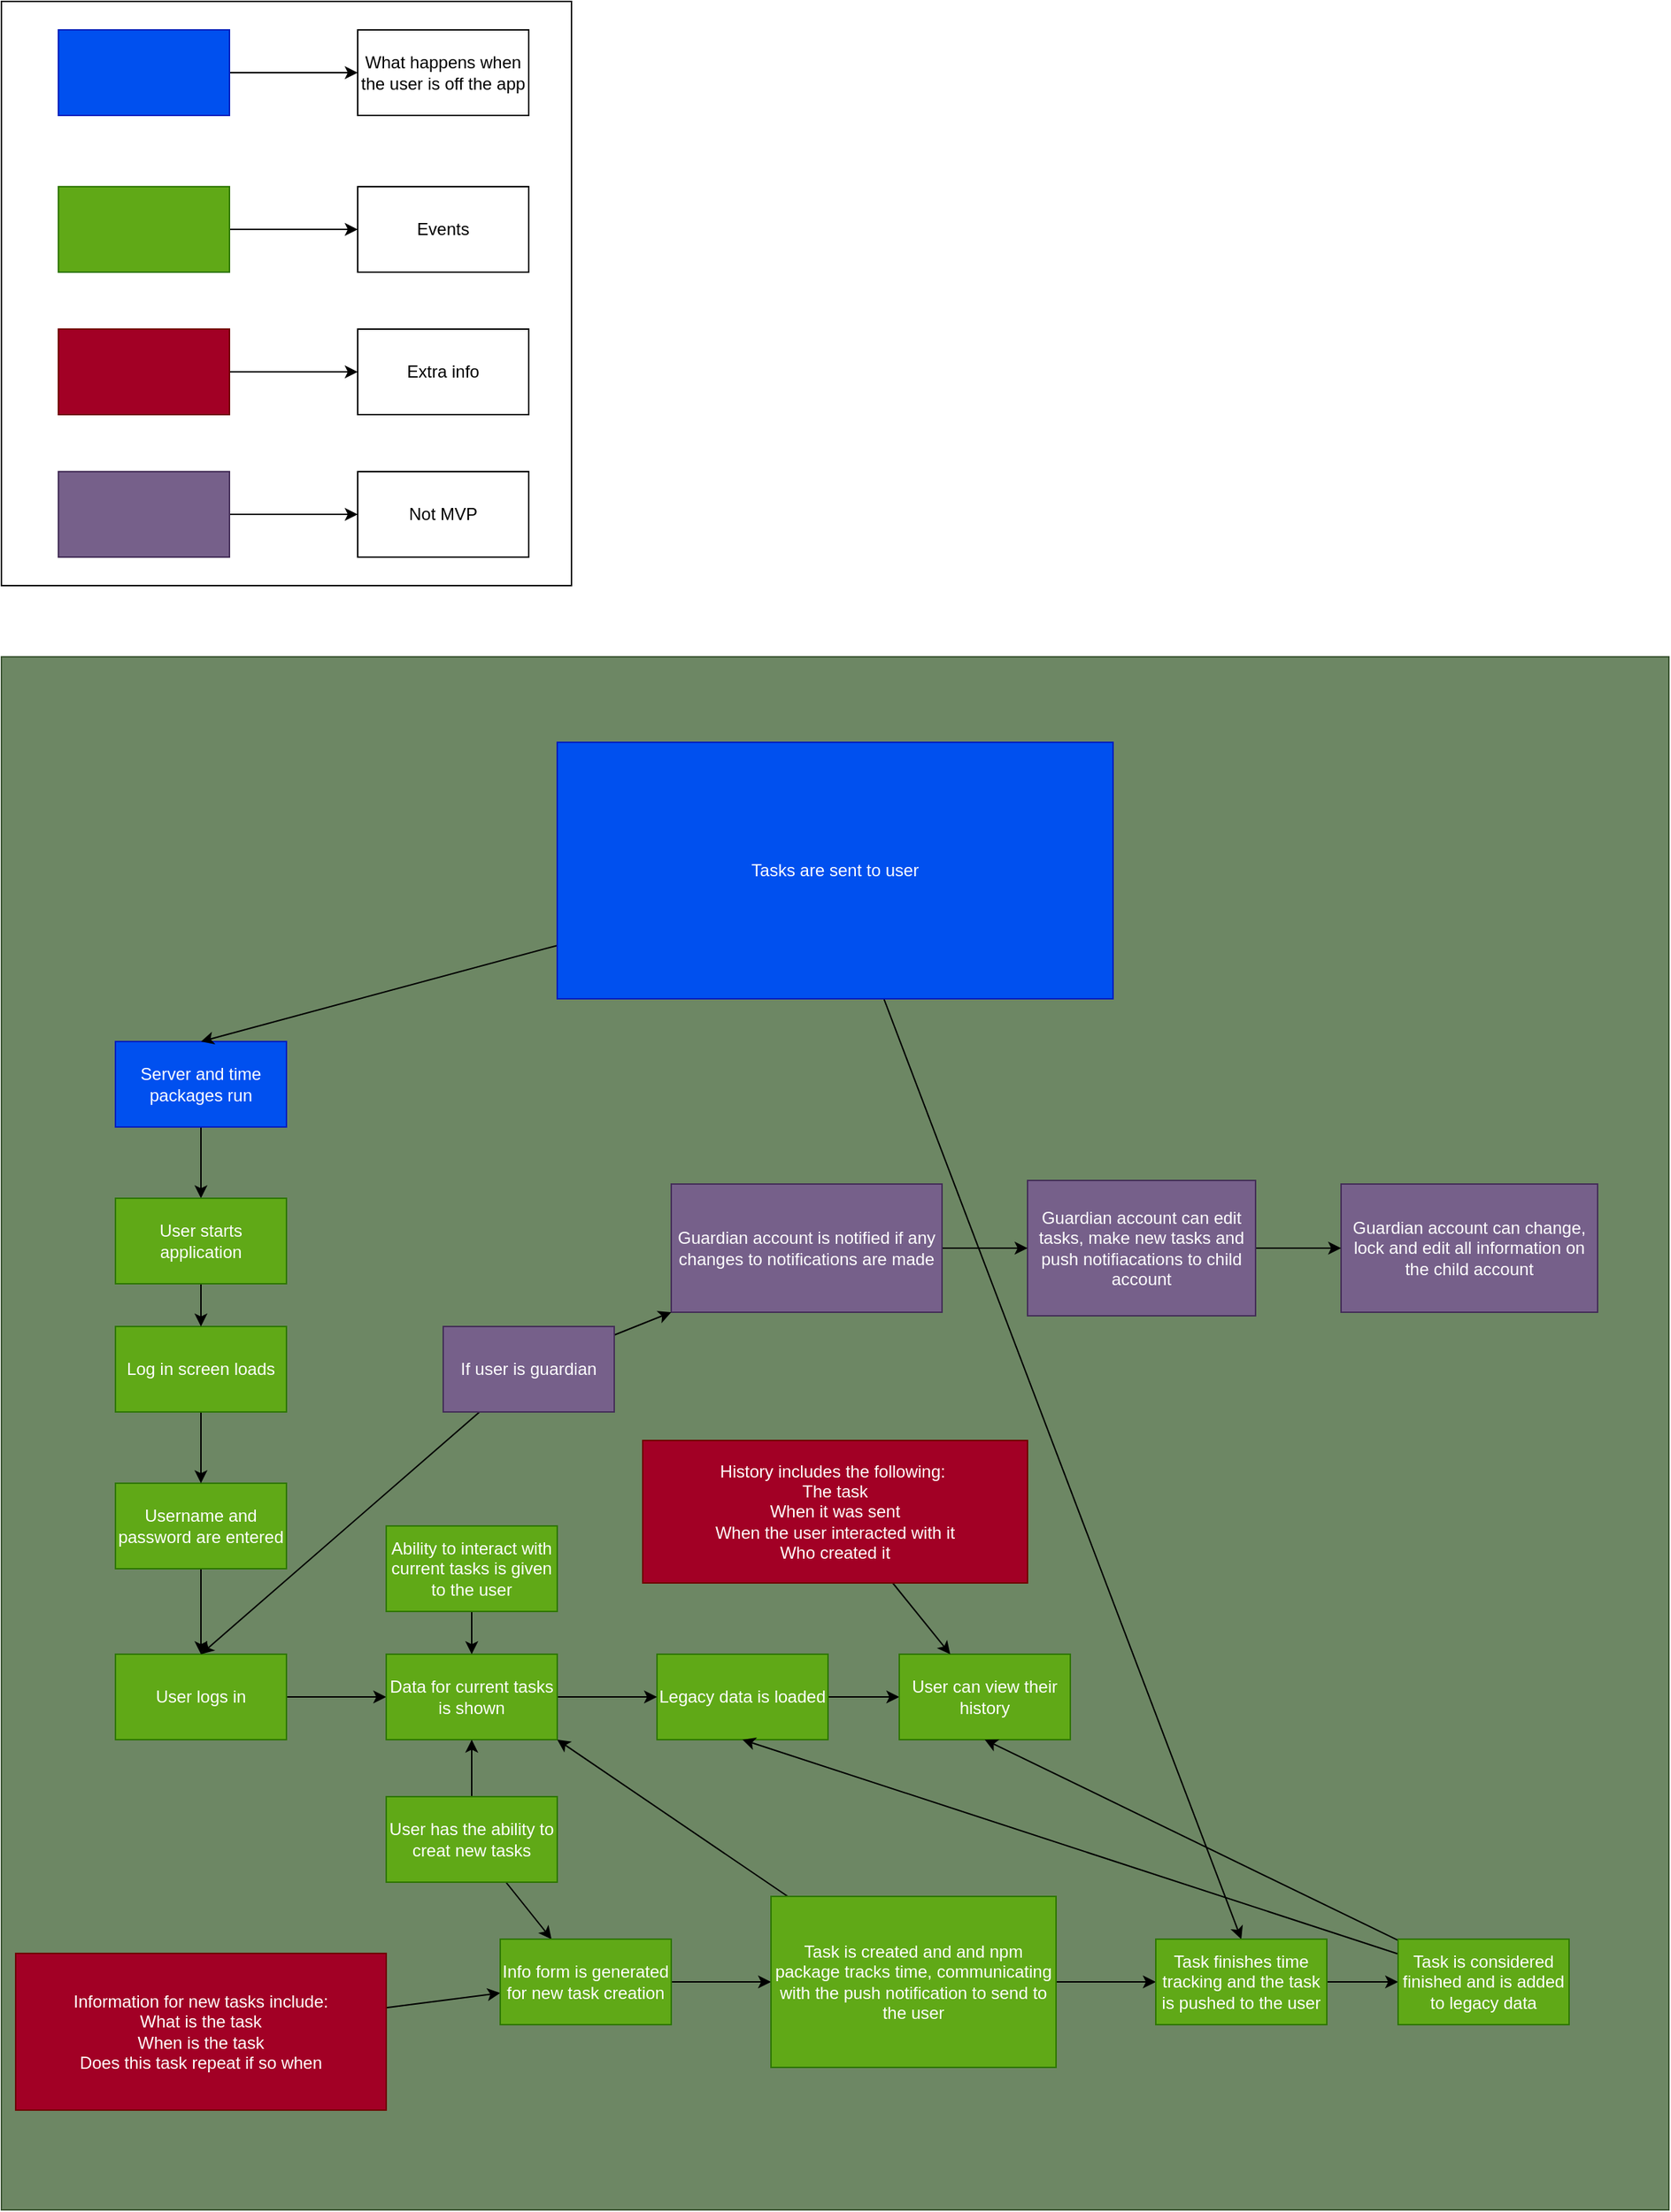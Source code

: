 <mxfile>
    <diagram id="4i85rd16BXATU_36ru2g" name="Page-1">
        <mxGraphModel dx="4502" dy="2680" grid="1" gridSize="10" guides="1" tooltips="1" connect="1" arrows="1" fold="1" page="1" pageScale="1" pageWidth="850" pageHeight="1100" math="0" shadow="0">
            <root>
                <mxCell id="0"/>
                <mxCell id="1" parent="0"/>
                <mxCell id="54" value="" style="rounded=0;whiteSpace=wrap;html=1;" vertex="1" parent="1">
                    <mxGeometry x="-20" y="-920" width="400" height="410" as="geometry"/>
                </mxCell>
                <mxCell id="46" value="" style="rounded=0;whiteSpace=wrap;html=1;fillColor=#6d8764;fontColor=#ffffff;strokeColor=#3A5431;" vertex="1" parent="1">
                    <mxGeometry x="-20" y="-460" width="1170" height="1090" as="geometry"/>
                </mxCell>
                <mxCell id="5" value="" style="edgeStyle=none;html=1;" edge="1" parent="1" source="2" target="4">
                    <mxGeometry relative="1" as="geometry"/>
                </mxCell>
                <mxCell id="2" value="User logs in" style="rounded=0;whiteSpace=wrap;html=1;fillColor=#60a917;fontColor=#ffffff;strokeColor=#2D7600;" vertex="1" parent="1">
                    <mxGeometry x="60" y="240" width="120" height="60" as="geometry"/>
                </mxCell>
                <mxCell id="12" value="" style="edgeStyle=none;html=1;" edge="1" parent="1" source="3" target="11">
                    <mxGeometry relative="1" as="geometry"/>
                </mxCell>
                <mxCell id="3" value="Legacy data is loaded" style="rounded=0;whiteSpace=wrap;html=1;fillColor=#60a917;fontColor=#ffffff;strokeColor=#2D7600;" vertex="1" parent="1">
                    <mxGeometry x="440" y="240" width="120" height="60" as="geometry"/>
                </mxCell>
                <mxCell id="6" value="" style="edgeStyle=none;html=1;" edge="1" parent="1" source="4" target="3">
                    <mxGeometry relative="1" as="geometry"/>
                </mxCell>
                <mxCell id="4" value="Data for current tasks is shown" style="rounded=0;whiteSpace=wrap;html=1;fillColor=#60a917;fontColor=#ffffff;strokeColor=#2D7600;" vertex="1" parent="1">
                    <mxGeometry x="250" y="240" width="120" height="60" as="geometry"/>
                </mxCell>
                <mxCell id="8" value="" style="edgeStyle=none;html=1;" edge="1" parent="1" source="7" target="2">
                    <mxGeometry relative="1" as="geometry"/>
                </mxCell>
                <mxCell id="7" value="Username and password are entered" style="rounded=0;whiteSpace=wrap;html=1;fillColor=#60a917;fontColor=#ffffff;strokeColor=#2D7600;" vertex="1" parent="1">
                    <mxGeometry x="60" y="120" width="120" height="60" as="geometry"/>
                </mxCell>
                <mxCell id="10" value="" style="edgeStyle=none;html=1;" edge="1" parent="1" source="9" target="7">
                    <mxGeometry relative="1" as="geometry"/>
                </mxCell>
                <mxCell id="9" value="Log in screen loads" style="rounded=0;whiteSpace=wrap;html=1;fillColor=#60a917;fontColor=#ffffff;strokeColor=#2D7600;" vertex="1" parent="1">
                    <mxGeometry x="60" y="10" width="120" height="60" as="geometry"/>
                </mxCell>
                <mxCell id="11" value="User can view their history" style="rounded=0;whiteSpace=wrap;html=1;fillColor=#60a917;fontColor=#ffffff;strokeColor=#2D7600;" vertex="1" parent="1">
                    <mxGeometry x="610" y="240" width="120" height="60" as="geometry"/>
                </mxCell>
                <mxCell id="22" value="" style="edgeStyle=none;html=1;" edge="1" parent="1" source="13" target="21">
                    <mxGeometry relative="1" as="geometry"/>
                </mxCell>
                <mxCell id="13" value="Server and time packages run" style="rounded=0;whiteSpace=wrap;html=1;fillColor=#0050ef;fontColor=#ffffff;strokeColor=#001DBC;" vertex="1" parent="1">
                    <mxGeometry x="60" y="-190" width="120" height="60" as="geometry"/>
                </mxCell>
                <mxCell id="16" value="" style="edgeStyle=none;html=1;" edge="1" parent="1" source="15" target="4">
                    <mxGeometry relative="1" as="geometry"/>
                </mxCell>
                <mxCell id="15" value="Ability to interact with current tasks is given to the user" style="rounded=0;whiteSpace=wrap;html=1;fillColor=#60a917;fontColor=#ffffff;strokeColor=#2D7600;" vertex="1" parent="1">
                    <mxGeometry x="250" y="150" width="120" height="60" as="geometry"/>
                </mxCell>
                <mxCell id="18" value="" style="edgeStyle=none;html=1;" edge="1" parent="1" source="17" target="11">
                    <mxGeometry relative="1" as="geometry"/>
                </mxCell>
                <mxCell id="17" value="History includes the following:&amp;nbsp;&lt;br&gt;The task&lt;br&gt;When it was sent&lt;br&gt;When the user interacted with it&lt;br&gt;Who created it" style="rounded=0;whiteSpace=wrap;html=1;fillColor=#a20025;fontColor=#ffffff;strokeColor=#6F0000;" vertex="1" parent="1">
                    <mxGeometry x="430" y="90" width="270" height="100" as="geometry"/>
                </mxCell>
                <mxCell id="20" style="edgeStyle=none;html=1;entryX=0.5;entryY=0;entryDx=0;entryDy=0;" edge="1" parent="1" source="19" target="13">
                    <mxGeometry relative="1" as="geometry">
                        <mxPoint x="120" y="-100" as="targetPoint"/>
                    </mxGeometry>
                </mxCell>
                <mxCell id="43" style="edgeStyle=none;html=1;entryX=0.5;entryY=0;entryDx=0;entryDy=0;" edge="1" parent="1" source="19" target="35">
                    <mxGeometry relative="1" as="geometry"/>
                </mxCell>
                <mxCell id="19" value="Tasks are sent to user" style="rounded=0;whiteSpace=wrap;html=1;fillColor=#0050ef;fontColor=#ffffff;strokeColor=#001DBC;" vertex="1" parent="1">
                    <mxGeometry x="370" y="-400" width="390" height="180" as="geometry"/>
                </mxCell>
                <mxCell id="23" value="" style="edgeStyle=none;html=1;" edge="1" parent="1" source="21" target="9">
                    <mxGeometry relative="1" as="geometry"/>
                </mxCell>
                <mxCell id="21" value="User starts application" style="rounded=0;whiteSpace=wrap;html=1;fillColor=#60a917;fontColor=#ffffff;strokeColor=#2D7600;" vertex="1" parent="1">
                    <mxGeometry x="60" y="-80" width="120" height="60" as="geometry"/>
                </mxCell>
                <mxCell id="26" value="" style="edgeStyle=none;html=1;" edge="1" parent="1" source="24" target="4">
                    <mxGeometry relative="1" as="geometry"/>
                </mxCell>
                <mxCell id="31" value="" style="edgeStyle=none;html=1;" edge="1" parent="1" source="24" target="29">
                    <mxGeometry relative="1" as="geometry"/>
                </mxCell>
                <mxCell id="24" value="User has the ability to creat new tasks" style="rounded=0;whiteSpace=wrap;html=1;fillColor=#60a917;fontColor=#ffffff;strokeColor=#2D7600;" vertex="1" parent="1">
                    <mxGeometry x="250" y="340" width="120" height="60" as="geometry"/>
                </mxCell>
                <mxCell id="30" value="" style="edgeStyle=none;html=1;" edge="1" parent="1" source="27" target="29">
                    <mxGeometry relative="1" as="geometry"/>
                </mxCell>
                <mxCell id="27" value="Information for new tasks include:&lt;br&gt;What is the task&lt;br&gt;When is the task&lt;br&gt;Does this task repeat if so when&lt;br&gt;" style="rounded=0;whiteSpace=wrap;html=1;fillColor=#a20025;fontColor=#ffffff;strokeColor=#6F0000;" vertex="1" parent="1">
                    <mxGeometry x="-10" y="450" width="260" height="110" as="geometry"/>
                </mxCell>
                <mxCell id="33" value="" style="edgeStyle=none;html=1;" edge="1" parent="1" source="29" target="32">
                    <mxGeometry relative="1" as="geometry"/>
                </mxCell>
                <mxCell id="29" value="Info form is generated for new task creation" style="rounded=0;whiteSpace=wrap;html=1;fillColor=#60a917;fontColor=#ffffff;strokeColor=#2D7600;" vertex="1" parent="1">
                    <mxGeometry x="330" y="440" width="120" height="60" as="geometry"/>
                </mxCell>
                <mxCell id="34" style="edgeStyle=none;html=1;entryX=1;entryY=1;entryDx=0;entryDy=0;" edge="1" parent="1" source="32" target="4">
                    <mxGeometry relative="1" as="geometry"/>
                </mxCell>
                <mxCell id="36" value="" style="edgeStyle=none;html=1;" edge="1" parent="1" source="32" target="35">
                    <mxGeometry relative="1" as="geometry"/>
                </mxCell>
                <mxCell id="32" value="Task is created and and npm package tracks time, communicating with the push notification to send to the user" style="rounded=0;whiteSpace=wrap;html=1;fillColor=#60a917;fontColor=#ffffff;strokeColor=#2D7600;" vertex="1" parent="1">
                    <mxGeometry x="520" y="410" width="200" height="120" as="geometry"/>
                </mxCell>
                <mxCell id="38" value="" style="edgeStyle=none;html=1;" edge="1" parent="1" source="35" target="37">
                    <mxGeometry relative="1" as="geometry"/>
                </mxCell>
                <mxCell id="35" value="Task finishes time tracking and the task is pushed to the user" style="rounded=0;whiteSpace=wrap;html=1;fillColor=#60a917;fontColor=#ffffff;strokeColor=#2D7600;" vertex="1" parent="1">
                    <mxGeometry x="790" y="440" width="120" height="60" as="geometry"/>
                </mxCell>
                <mxCell id="39" style="edgeStyle=none;html=1;entryX=0.5;entryY=1;entryDx=0;entryDy=0;" edge="1" parent="1" source="37" target="3">
                    <mxGeometry relative="1" as="geometry"/>
                </mxCell>
                <mxCell id="40" style="edgeStyle=none;html=1;entryX=0.5;entryY=1;entryDx=0;entryDy=0;" edge="1" parent="1" source="37" target="11">
                    <mxGeometry relative="1" as="geometry"/>
                </mxCell>
                <mxCell id="37" value="Task is considered finished and is added to legacy data" style="rounded=0;whiteSpace=wrap;html=1;fillColor=#60a917;fontColor=#ffffff;strokeColor=#2D7600;" vertex="1" parent="1">
                    <mxGeometry x="960" y="440" width="120" height="60" as="geometry"/>
                </mxCell>
                <mxCell id="53" value="Not MVP" style="rounded=0;whiteSpace=wrap;html=1;" vertex="1" parent="1">
                    <mxGeometry x="230" y="-590" width="120" height="60" as="geometry"/>
                </mxCell>
                <mxCell id="55" value="Guardian account can change, lock and edit all information on the child account" style="rounded=0;whiteSpace=wrap;html=1;fillColor=#76608a;fontColor=#ffffff;strokeColor=#432D57;" vertex="1" parent="1">
                    <mxGeometry x="920" y="-90" width="180" height="90" as="geometry"/>
                </mxCell>
                <mxCell id="73" value="" style="edgeStyle=none;html=1;" edge="1" parent="1" source="56" target="55">
                    <mxGeometry relative="1" as="geometry"/>
                </mxCell>
                <mxCell id="56" value="Guardian account can edit tasks, make new tasks and push notifiacations to child account" style="rounded=0;whiteSpace=wrap;html=1;fillColor=#76608a;fontColor=#ffffff;strokeColor=#432D57;" vertex="1" parent="1">
                    <mxGeometry x="700" y="-92.5" width="160" height="95" as="geometry"/>
                </mxCell>
                <mxCell id="70" value="" style="edgeStyle=none;html=1;" edge="1" parent="1" source="57" target="56">
                    <mxGeometry relative="1" as="geometry"/>
                </mxCell>
                <mxCell id="57" value="Guardian account is notified if any changes to notifications are made" style="rounded=0;whiteSpace=wrap;html=1;fillColor=#76608a;fontColor=#ffffff;strokeColor=#432D57;" vertex="1" parent="1">
                    <mxGeometry x="450" y="-90" width="190" height="90" as="geometry"/>
                </mxCell>
                <mxCell id="68" style="edgeStyle=none;html=1;entryX=0.5;entryY=0;entryDx=0;entryDy=0;" edge="1" parent="1" source="59" target="2">
                    <mxGeometry relative="1" as="geometry"/>
                </mxCell>
                <mxCell id="69" style="edgeStyle=none;html=1;entryX=0;entryY=1;entryDx=0;entryDy=0;" edge="1" parent="1" source="59" target="57">
                    <mxGeometry relative="1" as="geometry"/>
                </mxCell>
                <mxCell id="59" value="If user is guardian" style="rounded=0;whiteSpace=wrap;html=1;fillColor=#76608a;fontColor=#ffffff;strokeColor=#432D57;" vertex="1" parent="1">
                    <mxGeometry x="290" y="10" width="120" height="60" as="geometry"/>
                </mxCell>
                <mxCell id="74" value="Events" style="rounded=0;whiteSpace=wrap;html=1;" vertex="1" parent="1">
                    <mxGeometry x="230" y="-790" width="120" height="60" as="geometry"/>
                </mxCell>
                <mxCell id="75" value="What happens when the user is off the app" style="rounded=0;whiteSpace=wrap;html=1;" vertex="1" parent="1">
                    <mxGeometry x="230" y="-900" width="120" height="60" as="geometry"/>
                </mxCell>
                <mxCell id="79" value="" style="edgeStyle=none;html=1;" edge="1" parent="1" source="76" target="74">
                    <mxGeometry relative="1" as="geometry"/>
                </mxCell>
                <mxCell id="76" value="" style="rounded=0;whiteSpace=wrap;html=1;fillColor=#60a917;fontColor=#ffffff;strokeColor=#2D7600;" vertex="1" parent="1">
                    <mxGeometry x="20" y="-790" width="120" height="60" as="geometry"/>
                </mxCell>
                <mxCell id="78" value="" style="edgeStyle=none;html=1;" edge="1" parent="1" source="77" target="75">
                    <mxGeometry relative="1" as="geometry"/>
                </mxCell>
                <mxCell id="77" value="" style="rounded=0;whiteSpace=wrap;html=1;fillColor=#0050ef;fontColor=#ffffff;strokeColor=#001DBC;" vertex="1" parent="1">
                    <mxGeometry x="20" y="-900" width="120" height="60" as="geometry"/>
                </mxCell>
                <mxCell id="80" value="Extra info" style="rounded=0;whiteSpace=wrap;html=1;" vertex="1" parent="1">
                    <mxGeometry x="230" y="-690" width="120" height="60" as="geometry"/>
                </mxCell>
                <mxCell id="84" value="" style="edgeStyle=none;html=1;" edge="1" parent="1" source="81" target="53">
                    <mxGeometry relative="1" as="geometry"/>
                </mxCell>
                <mxCell id="81" value="" style="rounded=0;whiteSpace=wrap;html=1;fillColor=#76608a;fontColor=#ffffff;strokeColor=#432D57;" vertex="1" parent="1">
                    <mxGeometry x="20" y="-590" width="120" height="60" as="geometry"/>
                </mxCell>
                <mxCell id="83" value="" style="edgeStyle=none;html=1;" edge="1" parent="1" source="82" target="80">
                    <mxGeometry relative="1" as="geometry"/>
                </mxCell>
                <mxCell id="82" value="" style="rounded=0;whiteSpace=wrap;html=1;fillColor=#a20025;fontColor=#ffffff;strokeColor=#6F0000;" vertex="1" parent="1">
                    <mxGeometry x="20" y="-690" width="120" height="60" as="geometry"/>
                </mxCell>
            </root>
        </mxGraphModel>
    </diagram>
</mxfile>